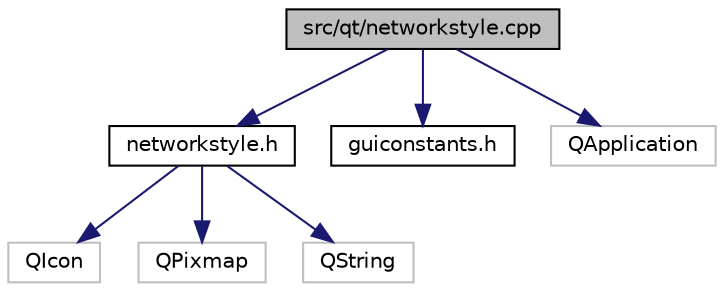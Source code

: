 digraph "src/qt/networkstyle.cpp"
{
  edge [fontname="Helvetica",fontsize="10",labelfontname="Helvetica",labelfontsize="10"];
  node [fontname="Helvetica",fontsize="10",shape=record];
  Node0 [label="src/qt/networkstyle.cpp",height=0.2,width=0.4,color="black", fillcolor="grey75", style="filled", fontcolor="black"];
  Node0 -> Node1 [color="midnightblue",fontsize="10",style="solid",fontname="Helvetica"];
  Node1 [label="networkstyle.h",height=0.2,width=0.4,color="black", fillcolor="white", style="filled",URL="$networkstyle_8h.html"];
  Node1 -> Node2 [color="midnightblue",fontsize="10",style="solid",fontname="Helvetica"];
  Node2 [label="QIcon",height=0.2,width=0.4,color="grey75", fillcolor="white", style="filled"];
  Node1 -> Node3 [color="midnightblue",fontsize="10",style="solid",fontname="Helvetica"];
  Node3 [label="QPixmap",height=0.2,width=0.4,color="grey75", fillcolor="white", style="filled"];
  Node1 -> Node4 [color="midnightblue",fontsize="10",style="solid",fontname="Helvetica"];
  Node4 [label="QString",height=0.2,width=0.4,color="grey75", fillcolor="white", style="filled"];
  Node0 -> Node5 [color="midnightblue",fontsize="10",style="solid",fontname="Helvetica"];
  Node5 [label="guiconstants.h",height=0.2,width=0.4,color="black", fillcolor="white", style="filled",URL="$guiconstants_8h.html"];
  Node0 -> Node6 [color="midnightblue",fontsize="10",style="solid",fontname="Helvetica"];
  Node6 [label="QApplication",height=0.2,width=0.4,color="grey75", fillcolor="white", style="filled"];
}
